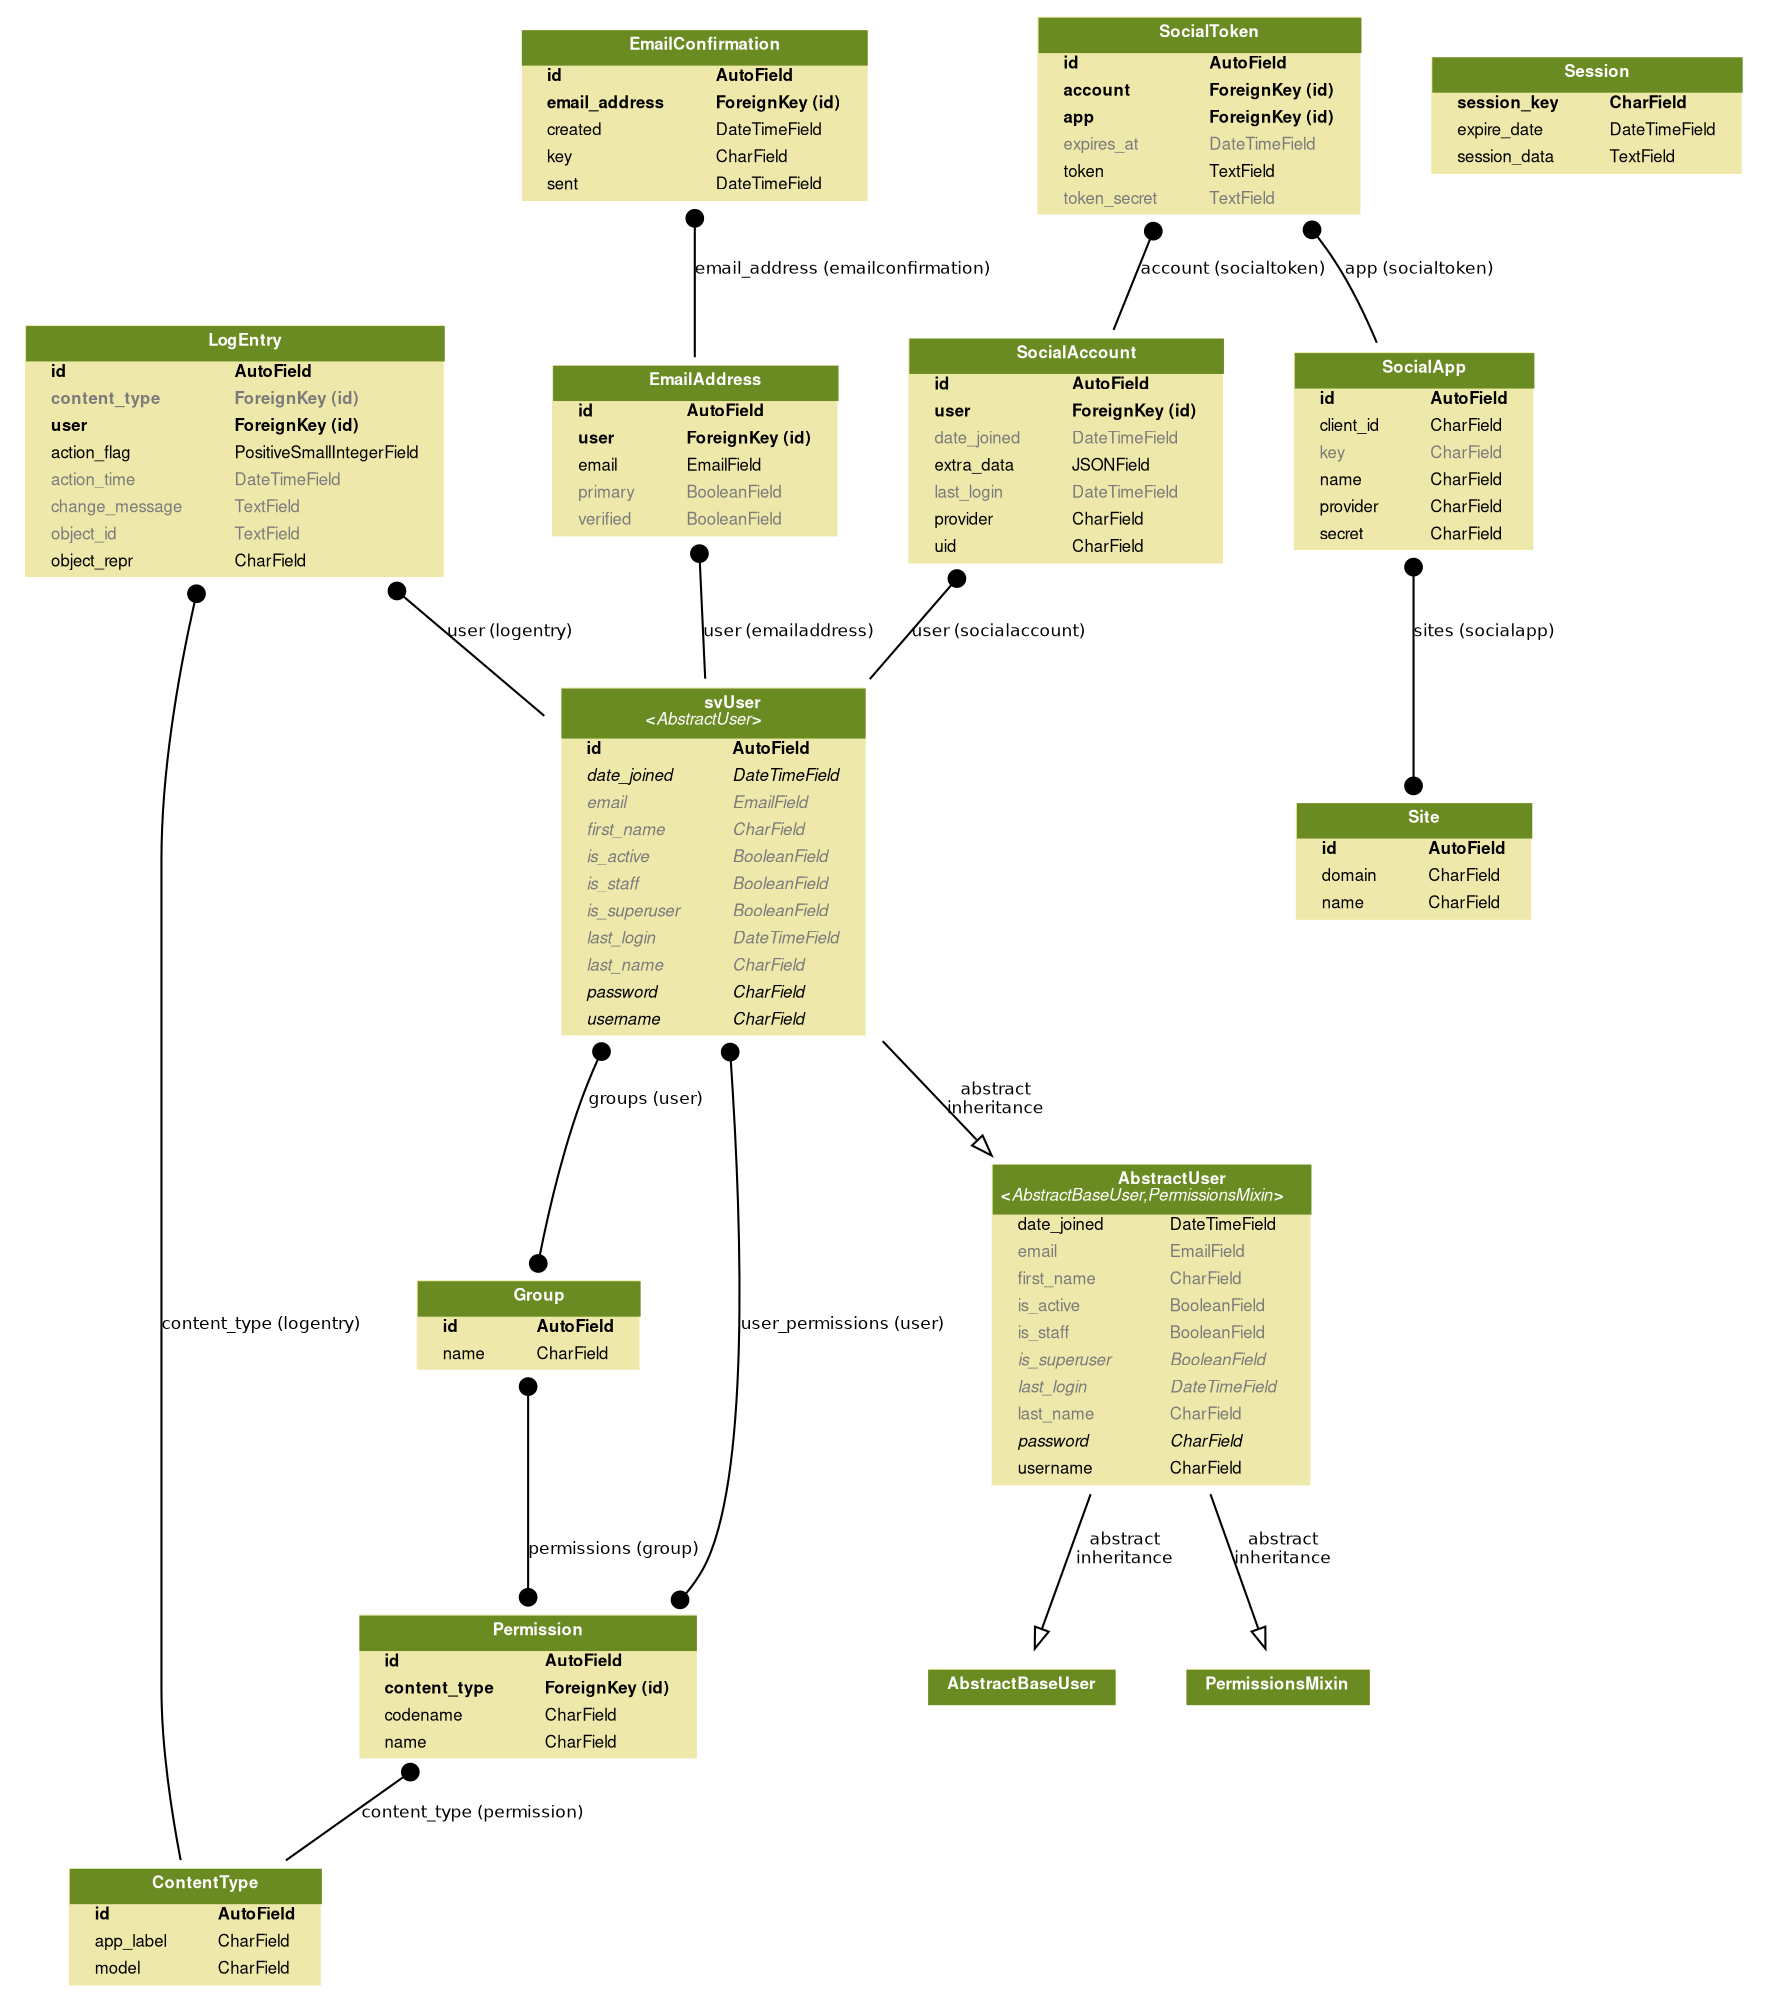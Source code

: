 digraph model_graph {
  // Dotfile by Django-Extensions graph_models
  // Created: 2015-06-09 21:45
  // Cli Options: --all

  fontname = "Helvetica"
  fontsize = 8
  splines  = true

  node [
    fontname = "Helvetica"
    fontsize = 8
    shape = "plaintext"
  ]

  edge [
    fontname = "Helvetica"
    fontsize = 8
  ]

  // Labels


  django_contrib_admin_models_LogEntry [label=<
    <TABLE BGCOLOR="palegoldenrod" BORDER="0" CELLBORDER="0" CELLSPACING="0">
    <TR><TD COLSPAN="2" CELLPADDING="4" ALIGN="CENTER" BGCOLOR="olivedrab4">
    <FONT FACE="Helvetica Bold" COLOR="white">
    LogEntry
    </FONT></TD></TR>
  
    <TR><TD ALIGN="LEFT" BORDER="0">
    <FONT FACE="Helvetica Bold">id</FONT>
    </TD><TD ALIGN="LEFT">
    <FONT FACE="Helvetica Bold">AutoField</FONT>
    </TD></TR>
  
    <TR><TD ALIGN="LEFT" BORDER="0">
    <FONT COLOR="#7B7B7B" FACE="Helvetica Bold">content_type</FONT>
    </TD><TD ALIGN="LEFT">
    <FONT COLOR="#7B7B7B" FACE="Helvetica Bold">ForeignKey (id)</FONT>
    </TD></TR>
  
    <TR><TD ALIGN="LEFT" BORDER="0">
    <FONT FACE="Helvetica Bold">user</FONT>
    </TD><TD ALIGN="LEFT">
    <FONT FACE="Helvetica Bold">ForeignKey (id)</FONT>
    </TD></TR>
  
    <TR><TD ALIGN="LEFT" BORDER="0">
    <FONT FACE="Helvetica ">action_flag</FONT>
    </TD><TD ALIGN="LEFT">
    <FONT FACE="Helvetica ">PositiveSmallIntegerField</FONT>
    </TD></TR>
  
    <TR><TD ALIGN="LEFT" BORDER="0">
    <FONT COLOR="#7B7B7B" FACE="Helvetica ">action_time</FONT>
    </TD><TD ALIGN="LEFT">
    <FONT COLOR="#7B7B7B" FACE="Helvetica ">DateTimeField</FONT>
    </TD></TR>
  
    <TR><TD ALIGN="LEFT" BORDER="0">
    <FONT COLOR="#7B7B7B" FACE="Helvetica ">change_message</FONT>
    </TD><TD ALIGN="LEFT">
    <FONT COLOR="#7B7B7B" FACE="Helvetica ">TextField</FONT>
    </TD></TR>
  
    <TR><TD ALIGN="LEFT" BORDER="0">
    <FONT COLOR="#7B7B7B" FACE="Helvetica ">object_id</FONT>
    </TD><TD ALIGN="LEFT">
    <FONT COLOR="#7B7B7B" FACE="Helvetica ">TextField</FONT>
    </TD></TR>
  
    <TR><TD ALIGN="LEFT" BORDER="0">
    <FONT FACE="Helvetica ">object_repr</FONT>
    </TD><TD ALIGN="LEFT">
    <FONT FACE="Helvetica ">CharField</FONT>
    </TD></TR>
  
    </TABLE>
    >]




  django_contrib_auth_models_Permission [label=<
    <TABLE BGCOLOR="palegoldenrod" BORDER="0" CELLBORDER="0" CELLSPACING="0">
    <TR><TD COLSPAN="2" CELLPADDING="4" ALIGN="CENTER" BGCOLOR="olivedrab4">
    <FONT FACE="Helvetica Bold" COLOR="white">
    Permission
    </FONT></TD></TR>
  
    <TR><TD ALIGN="LEFT" BORDER="0">
    <FONT FACE="Helvetica Bold">id</FONT>
    </TD><TD ALIGN="LEFT">
    <FONT FACE="Helvetica Bold">AutoField</FONT>
    </TD></TR>
  
    <TR><TD ALIGN="LEFT" BORDER="0">
    <FONT FACE="Helvetica Bold">content_type</FONT>
    </TD><TD ALIGN="LEFT">
    <FONT FACE="Helvetica Bold">ForeignKey (id)</FONT>
    </TD></TR>
  
    <TR><TD ALIGN="LEFT" BORDER="0">
    <FONT FACE="Helvetica ">codename</FONT>
    </TD><TD ALIGN="LEFT">
    <FONT FACE="Helvetica ">CharField</FONT>
    </TD></TR>
  
    <TR><TD ALIGN="LEFT" BORDER="0">
    <FONT FACE="Helvetica ">name</FONT>
    </TD><TD ALIGN="LEFT">
    <FONT FACE="Helvetica ">CharField</FONT>
    </TD></TR>
  
    </TABLE>
    >]

  django_contrib_auth_models_Group [label=<
    <TABLE BGCOLOR="palegoldenrod" BORDER="0" CELLBORDER="0" CELLSPACING="0">
    <TR><TD COLSPAN="2" CELLPADDING="4" ALIGN="CENTER" BGCOLOR="olivedrab4">
    <FONT FACE="Helvetica Bold" COLOR="white">
    Group
    </FONT></TD></TR>
  
    <TR><TD ALIGN="LEFT" BORDER="0">
    <FONT FACE="Helvetica Bold">id</FONT>
    </TD><TD ALIGN="LEFT">
    <FONT FACE="Helvetica Bold">AutoField</FONT>
    </TD></TR>
  
    <TR><TD ALIGN="LEFT" BORDER="0">
    <FONT FACE="Helvetica ">name</FONT>
    </TD><TD ALIGN="LEFT">
    <FONT FACE="Helvetica ">CharField</FONT>
    </TD></TR>
  
    </TABLE>
    >]




  django_contrib_contenttypes_models_ContentType [label=<
    <TABLE BGCOLOR="palegoldenrod" BORDER="0" CELLBORDER="0" CELLSPACING="0">
    <TR><TD COLSPAN="2" CELLPADDING="4" ALIGN="CENTER" BGCOLOR="olivedrab4">
    <FONT FACE="Helvetica Bold" COLOR="white">
    ContentType
    </FONT></TD></TR>
  
    <TR><TD ALIGN="LEFT" BORDER="0">
    <FONT FACE="Helvetica Bold">id</FONT>
    </TD><TD ALIGN="LEFT">
    <FONT FACE="Helvetica Bold">AutoField</FONT>
    </TD></TR>
  
    <TR><TD ALIGN="LEFT" BORDER="0">
    <FONT FACE="Helvetica ">app_label</FONT>
    </TD><TD ALIGN="LEFT">
    <FONT FACE="Helvetica ">CharField</FONT>
    </TD></TR>
  
    <TR><TD ALIGN="LEFT" BORDER="0">
    <FONT FACE="Helvetica ">model</FONT>
    </TD><TD ALIGN="LEFT">
    <FONT FACE="Helvetica ">CharField</FONT>
    </TD></TR>
  
    </TABLE>
    >]




  django_contrib_sessions_models_Session [label=<
    <TABLE BGCOLOR="palegoldenrod" BORDER="0" CELLBORDER="0" CELLSPACING="0">
    <TR><TD COLSPAN="2" CELLPADDING="4" ALIGN="CENTER" BGCOLOR="olivedrab4">
    <FONT FACE="Helvetica Bold" COLOR="white">
    Session
    </FONT></TD></TR>
  
    <TR><TD ALIGN="LEFT" BORDER="0">
    <FONT FACE="Helvetica Bold">session_key</FONT>
    </TD><TD ALIGN="LEFT">
    <FONT FACE="Helvetica Bold">CharField</FONT>
    </TD></TR>
  
    <TR><TD ALIGN="LEFT" BORDER="0">
    <FONT FACE="Helvetica ">expire_date</FONT>
    </TD><TD ALIGN="LEFT">
    <FONT FACE="Helvetica ">DateTimeField</FONT>
    </TD></TR>
  
    <TR><TD ALIGN="LEFT" BORDER="0">
    <FONT FACE="Helvetica ">session_data</FONT>
    </TD><TD ALIGN="LEFT">
    <FONT FACE="Helvetica ">TextField</FONT>
    </TD></TR>
  
    </TABLE>
    >]




  django_contrib_sites_models_Site [label=<
    <TABLE BGCOLOR="palegoldenrod" BORDER="0" CELLBORDER="0" CELLSPACING="0">
    <TR><TD COLSPAN="2" CELLPADDING="4" ALIGN="CENTER" BGCOLOR="olivedrab4">
    <FONT FACE="Helvetica Bold" COLOR="white">
    Site
    </FONT></TD></TR>
  
    <TR><TD ALIGN="LEFT" BORDER="0">
    <FONT FACE="Helvetica Bold">id</FONT>
    </TD><TD ALIGN="LEFT">
    <FONT FACE="Helvetica Bold">AutoField</FONT>
    </TD></TR>
  
    <TR><TD ALIGN="LEFT" BORDER="0">
    <FONT FACE="Helvetica ">domain</FONT>
    </TD><TD ALIGN="LEFT">
    <FONT FACE="Helvetica ">CharField</FONT>
    </TD></TR>
  
    <TR><TD ALIGN="LEFT" BORDER="0">
    <FONT FACE="Helvetica ">name</FONT>
    </TD><TD ALIGN="LEFT">
    <FONT FACE="Helvetica ">CharField</FONT>
    </TD></TR>
  
    </TABLE>
    >]




  allauth_account_models_EmailAddress [label=<
    <TABLE BGCOLOR="palegoldenrod" BORDER="0" CELLBORDER="0" CELLSPACING="0">
    <TR><TD COLSPAN="2" CELLPADDING="4" ALIGN="CENTER" BGCOLOR="olivedrab4">
    <FONT FACE="Helvetica Bold" COLOR="white">
    EmailAddress
    </FONT></TD></TR>
  
    <TR><TD ALIGN="LEFT" BORDER="0">
    <FONT FACE="Helvetica Bold">id</FONT>
    </TD><TD ALIGN="LEFT">
    <FONT FACE="Helvetica Bold">AutoField</FONT>
    </TD></TR>
  
    <TR><TD ALIGN="LEFT" BORDER="0">
    <FONT FACE="Helvetica Bold">user</FONT>
    </TD><TD ALIGN="LEFT">
    <FONT FACE="Helvetica Bold">ForeignKey (id)</FONT>
    </TD></TR>
  
    <TR><TD ALIGN="LEFT" BORDER="0">
    <FONT FACE="Helvetica ">email</FONT>
    </TD><TD ALIGN="LEFT">
    <FONT FACE="Helvetica ">EmailField</FONT>
    </TD></TR>
  
    <TR><TD ALIGN="LEFT" BORDER="0">
    <FONT COLOR="#7B7B7B" FACE="Helvetica ">primary</FONT>
    </TD><TD ALIGN="LEFT">
    <FONT COLOR="#7B7B7B" FACE="Helvetica ">BooleanField</FONT>
    </TD></TR>
  
    <TR><TD ALIGN="LEFT" BORDER="0">
    <FONT COLOR="#7B7B7B" FACE="Helvetica ">verified</FONT>
    </TD><TD ALIGN="LEFT">
    <FONT COLOR="#7B7B7B" FACE="Helvetica ">BooleanField</FONT>
    </TD></TR>
  
    </TABLE>
    >]

  allauth_account_models_EmailConfirmation [label=<
    <TABLE BGCOLOR="palegoldenrod" BORDER="0" CELLBORDER="0" CELLSPACING="0">
    <TR><TD COLSPAN="2" CELLPADDING="4" ALIGN="CENTER" BGCOLOR="olivedrab4">
    <FONT FACE="Helvetica Bold" COLOR="white">
    EmailConfirmation
    </FONT></TD></TR>
  
    <TR><TD ALIGN="LEFT" BORDER="0">
    <FONT FACE="Helvetica Bold">id</FONT>
    </TD><TD ALIGN="LEFT">
    <FONT FACE="Helvetica Bold">AutoField</FONT>
    </TD></TR>
  
    <TR><TD ALIGN="LEFT" BORDER="0">
    <FONT FACE="Helvetica Bold">email_address</FONT>
    </TD><TD ALIGN="LEFT">
    <FONT FACE="Helvetica Bold">ForeignKey (id)</FONT>
    </TD></TR>
  
    <TR><TD ALIGN="LEFT" BORDER="0">
    <FONT FACE="Helvetica ">created</FONT>
    </TD><TD ALIGN="LEFT">
    <FONT FACE="Helvetica ">DateTimeField</FONT>
    </TD></TR>
  
    <TR><TD ALIGN="LEFT" BORDER="0">
    <FONT FACE="Helvetica ">key</FONT>
    </TD><TD ALIGN="LEFT">
    <FONT FACE="Helvetica ">CharField</FONT>
    </TD></TR>
  
    <TR><TD ALIGN="LEFT" BORDER="0">
    <FONT FACE="Helvetica ">sent</FONT>
    </TD><TD ALIGN="LEFT">
    <FONT FACE="Helvetica ">DateTimeField</FONT>
    </TD></TR>
  
    </TABLE>
    >]




  allauth_socialaccount_models_SocialApp [label=<
    <TABLE BGCOLOR="palegoldenrod" BORDER="0" CELLBORDER="0" CELLSPACING="0">
    <TR><TD COLSPAN="2" CELLPADDING="4" ALIGN="CENTER" BGCOLOR="olivedrab4">
    <FONT FACE="Helvetica Bold" COLOR="white">
    SocialApp
    </FONT></TD></TR>
  
    <TR><TD ALIGN="LEFT" BORDER="0">
    <FONT FACE="Helvetica Bold">id</FONT>
    </TD><TD ALIGN="LEFT">
    <FONT FACE="Helvetica Bold">AutoField</FONT>
    </TD></TR>
  
    <TR><TD ALIGN="LEFT" BORDER="0">
    <FONT FACE="Helvetica ">client_id</FONT>
    </TD><TD ALIGN="LEFT">
    <FONT FACE="Helvetica ">CharField</FONT>
    </TD></TR>
  
    <TR><TD ALIGN="LEFT" BORDER="0">
    <FONT COLOR="#7B7B7B" FACE="Helvetica ">key</FONT>
    </TD><TD ALIGN="LEFT">
    <FONT COLOR="#7B7B7B" FACE="Helvetica ">CharField</FONT>
    </TD></TR>
  
    <TR><TD ALIGN="LEFT" BORDER="0">
    <FONT FACE="Helvetica ">name</FONT>
    </TD><TD ALIGN="LEFT">
    <FONT FACE="Helvetica ">CharField</FONT>
    </TD></TR>
  
    <TR><TD ALIGN="LEFT" BORDER="0">
    <FONT FACE="Helvetica ">provider</FONT>
    </TD><TD ALIGN="LEFT">
    <FONT FACE="Helvetica ">CharField</FONT>
    </TD></TR>
  
    <TR><TD ALIGN="LEFT" BORDER="0">
    <FONT FACE="Helvetica ">secret</FONT>
    </TD><TD ALIGN="LEFT">
    <FONT FACE="Helvetica ">CharField</FONT>
    </TD></TR>
  
    </TABLE>
    >]

  allauth_socialaccount_models_SocialAccount [label=<
    <TABLE BGCOLOR="palegoldenrod" BORDER="0" CELLBORDER="0" CELLSPACING="0">
    <TR><TD COLSPAN="2" CELLPADDING="4" ALIGN="CENTER" BGCOLOR="olivedrab4">
    <FONT FACE="Helvetica Bold" COLOR="white">
    SocialAccount
    </FONT></TD></TR>
  
    <TR><TD ALIGN="LEFT" BORDER="0">
    <FONT FACE="Helvetica Bold">id</FONT>
    </TD><TD ALIGN="LEFT">
    <FONT FACE="Helvetica Bold">AutoField</FONT>
    </TD></TR>
  
    <TR><TD ALIGN="LEFT" BORDER="0">
    <FONT FACE="Helvetica Bold">user</FONT>
    </TD><TD ALIGN="LEFT">
    <FONT FACE="Helvetica Bold">ForeignKey (id)</FONT>
    </TD></TR>
  
    <TR><TD ALIGN="LEFT" BORDER="0">
    <FONT COLOR="#7B7B7B" FACE="Helvetica ">date_joined</FONT>
    </TD><TD ALIGN="LEFT">
    <FONT COLOR="#7B7B7B" FACE="Helvetica ">DateTimeField</FONT>
    </TD></TR>
  
    <TR><TD ALIGN="LEFT" BORDER="0">
    <FONT FACE="Helvetica ">extra_data</FONT>
    </TD><TD ALIGN="LEFT">
    <FONT FACE="Helvetica ">JSONField</FONT>
    </TD></TR>
  
    <TR><TD ALIGN="LEFT" BORDER="0">
    <FONT COLOR="#7B7B7B" FACE="Helvetica ">last_login</FONT>
    </TD><TD ALIGN="LEFT">
    <FONT COLOR="#7B7B7B" FACE="Helvetica ">DateTimeField</FONT>
    </TD></TR>
  
    <TR><TD ALIGN="LEFT" BORDER="0">
    <FONT FACE="Helvetica ">provider</FONT>
    </TD><TD ALIGN="LEFT">
    <FONT FACE="Helvetica ">CharField</FONT>
    </TD></TR>
  
    <TR><TD ALIGN="LEFT" BORDER="0">
    <FONT FACE="Helvetica ">uid</FONT>
    </TD><TD ALIGN="LEFT">
    <FONT FACE="Helvetica ">CharField</FONT>
    </TD></TR>
  
    </TABLE>
    >]

  allauth_socialaccount_models_SocialToken [label=<
    <TABLE BGCOLOR="palegoldenrod" BORDER="0" CELLBORDER="0" CELLSPACING="0">
    <TR><TD COLSPAN="2" CELLPADDING="4" ALIGN="CENTER" BGCOLOR="olivedrab4">
    <FONT FACE="Helvetica Bold" COLOR="white">
    SocialToken
    </FONT></TD></TR>
  
    <TR><TD ALIGN="LEFT" BORDER="0">
    <FONT FACE="Helvetica Bold">id</FONT>
    </TD><TD ALIGN="LEFT">
    <FONT FACE="Helvetica Bold">AutoField</FONT>
    </TD></TR>
  
    <TR><TD ALIGN="LEFT" BORDER="0">
    <FONT FACE="Helvetica Bold">account</FONT>
    </TD><TD ALIGN="LEFT">
    <FONT FACE="Helvetica Bold">ForeignKey (id)</FONT>
    </TD></TR>
  
    <TR><TD ALIGN="LEFT" BORDER="0">
    <FONT FACE="Helvetica Bold">app</FONT>
    </TD><TD ALIGN="LEFT">
    <FONT FACE="Helvetica Bold">ForeignKey (id)</FONT>
    </TD></TR>
  
    <TR><TD ALIGN="LEFT" BORDER="0">
    <FONT COLOR="#7B7B7B" FACE="Helvetica ">expires_at</FONT>
    </TD><TD ALIGN="LEFT">
    <FONT COLOR="#7B7B7B" FACE="Helvetica ">DateTimeField</FONT>
    </TD></TR>
  
    <TR><TD ALIGN="LEFT" BORDER="0">
    <FONT FACE="Helvetica ">token</FONT>
    </TD><TD ALIGN="LEFT">
    <FONT FACE="Helvetica ">TextField</FONT>
    </TD></TR>
  
    <TR><TD ALIGN="LEFT" BORDER="0">
    <FONT COLOR="#7B7B7B" FACE="Helvetica ">token_secret</FONT>
    </TD><TD ALIGN="LEFT">
    <FONT COLOR="#7B7B7B" FACE="Helvetica ">TextField</FONT>
    </TD></TR>
  
    </TABLE>
    >]




  django_contrib_auth_models_AbstractUser [label=<
    <TABLE BGCOLOR="palegoldenrod" BORDER="0" CELLBORDER="0" CELLSPACING="0">
    <TR><TD COLSPAN="2" CELLPADDING="4" ALIGN="CENTER" BGCOLOR="olivedrab4">
    <FONT FACE="Helvetica Bold" COLOR="white">
    AbstractUser<BR/>&lt;<FONT FACE="Helvetica Italic">AbstractBaseUser,PermissionsMixin</FONT>&gt;
    </FONT></TD></TR>
  
    <TR><TD ALIGN="LEFT" BORDER="0">
    <FONT FACE="Helvetica ">date_joined</FONT>
    </TD><TD ALIGN="LEFT">
    <FONT FACE="Helvetica ">DateTimeField</FONT>
    </TD></TR>
  
    <TR><TD ALIGN="LEFT" BORDER="0">
    <FONT COLOR="#7B7B7B" FACE="Helvetica ">email</FONT>
    </TD><TD ALIGN="LEFT">
    <FONT COLOR="#7B7B7B" FACE="Helvetica ">EmailField</FONT>
    </TD></TR>
  
    <TR><TD ALIGN="LEFT" BORDER="0">
    <FONT COLOR="#7B7B7B" FACE="Helvetica ">first_name</FONT>
    </TD><TD ALIGN="LEFT">
    <FONT COLOR="#7B7B7B" FACE="Helvetica ">CharField</FONT>
    </TD></TR>
  
    <TR><TD ALIGN="LEFT" BORDER="0">
    <FONT COLOR="#7B7B7B" FACE="Helvetica ">is_active</FONT>
    </TD><TD ALIGN="LEFT">
    <FONT COLOR="#7B7B7B" FACE="Helvetica ">BooleanField</FONT>
    </TD></TR>
  
    <TR><TD ALIGN="LEFT" BORDER="0">
    <FONT COLOR="#7B7B7B" FACE="Helvetica ">is_staff</FONT>
    </TD><TD ALIGN="LEFT">
    <FONT COLOR="#7B7B7B" FACE="Helvetica ">BooleanField</FONT>
    </TD></TR>
  
    <TR><TD ALIGN="LEFT" BORDER="0">
    <FONT COLOR="#7B7B7B" FACE="Helvetica Italic">is_superuser</FONT>
    </TD><TD ALIGN="LEFT">
    <FONT COLOR="#7B7B7B" FACE="Helvetica Italic">BooleanField</FONT>
    </TD></TR>
  
    <TR><TD ALIGN="LEFT" BORDER="0">
    <FONT COLOR="#7B7B7B" FACE="Helvetica Italic">last_login</FONT>
    </TD><TD ALIGN="LEFT">
    <FONT COLOR="#7B7B7B" FACE="Helvetica Italic">DateTimeField</FONT>
    </TD></TR>
  
    <TR><TD ALIGN="LEFT" BORDER="0">
    <FONT COLOR="#7B7B7B" FACE="Helvetica ">last_name</FONT>
    </TD><TD ALIGN="LEFT">
    <FONT COLOR="#7B7B7B" FACE="Helvetica ">CharField</FONT>
    </TD></TR>
  
    <TR><TD ALIGN="LEFT" BORDER="0">
    <FONT FACE="Helvetica Italic">password</FONT>
    </TD><TD ALIGN="LEFT">
    <FONT FACE="Helvetica Italic">CharField</FONT>
    </TD></TR>
  
    <TR><TD ALIGN="LEFT" BORDER="0">
    <FONT FACE="Helvetica ">username</FONT>
    </TD><TD ALIGN="LEFT">
    <FONT FACE="Helvetica ">CharField</FONT>
    </TD></TR>
  
    </TABLE>
    >]

  member_models_svUser [label=<
    <TABLE BGCOLOR="palegoldenrod" BORDER="0" CELLBORDER="0" CELLSPACING="0">
    <TR><TD COLSPAN="2" CELLPADDING="4" ALIGN="CENTER" BGCOLOR="olivedrab4">
    <FONT FACE="Helvetica Bold" COLOR="white">
    svUser<BR/>&lt;<FONT FACE="Helvetica Italic">AbstractUser</FONT>&gt;
    </FONT></TD></TR>
  
    <TR><TD ALIGN="LEFT" BORDER="0">
    <FONT FACE="Helvetica Bold">id</FONT>
    </TD><TD ALIGN="LEFT">
    <FONT FACE="Helvetica Bold">AutoField</FONT>
    </TD></TR>
  
    <TR><TD ALIGN="LEFT" BORDER="0">
    <FONT FACE="Helvetica Italic">date_joined</FONT>
    </TD><TD ALIGN="LEFT">
    <FONT FACE="Helvetica Italic">DateTimeField</FONT>
    </TD></TR>
  
    <TR><TD ALIGN="LEFT" BORDER="0">
    <FONT COLOR="#7B7B7B" FACE="Helvetica Italic">email</FONT>
    </TD><TD ALIGN="LEFT">
    <FONT COLOR="#7B7B7B" FACE="Helvetica Italic">EmailField</FONT>
    </TD></TR>
  
    <TR><TD ALIGN="LEFT" BORDER="0">
    <FONT COLOR="#7B7B7B" FACE="Helvetica Italic">first_name</FONT>
    </TD><TD ALIGN="LEFT">
    <FONT COLOR="#7B7B7B" FACE="Helvetica Italic">CharField</FONT>
    </TD></TR>
  
    <TR><TD ALIGN="LEFT" BORDER="0">
    <FONT COLOR="#7B7B7B" FACE="Helvetica Italic">is_active</FONT>
    </TD><TD ALIGN="LEFT">
    <FONT COLOR="#7B7B7B" FACE="Helvetica Italic">BooleanField</FONT>
    </TD></TR>
  
    <TR><TD ALIGN="LEFT" BORDER="0">
    <FONT COLOR="#7B7B7B" FACE="Helvetica Italic">is_staff</FONT>
    </TD><TD ALIGN="LEFT">
    <FONT COLOR="#7B7B7B" FACE="Helvetica Italic">BooleanField</FONT>
    </TD></TR>
  
    <TR><TD ALIGN="LEFT" BORDER="0">
    <FONT COLOR="#7B7B7B" FACE="Helvetica Italic">is_superuser</FONT>
    </TD><TD ALIGN="LEFT">
    <FONT COLOR="#7B7B7B" FACE="Helvetica Italic">BooleanField</FONT>
    </TD></TR>
  
    <TR><TD ALIGN="LEFT" BORDER="0">
    <FONT COLOR="#7B7B7B" FACE="Helvetica Italic">last_login</FONT>
    </TD><TD ALIGN="LEFT">
    <FONT COLOR="#7B7B7B" FACE="Helvetica Italic">DateTimeField</FONT>
    </TD></TR>
  
    <TR><TD ALIGN="LEFT" BORDER="0">
    <FONT COLOR="#7B7B7B" FACE="Helvetica Italic">last_name</FONT>
    </TD><TD ALIGN="LEFT">
    <FONT COLOR="#7B7B7B" FACE="Helvetica Italic">CharField</FONT>
    </TD></TR>
  
    <TR><TD ALIGN="LEFT" BORDER="0">
    <FONT FACE="Helvetica Italic">password</FONT>
    </TD><TD ALIGN="LEFT">
    <FONT FACE="Helvetica Italic">CharField</FONT>
    </TD></TR>
  
    <TR><TD ALIGN="LEFT" BORDER="0">
    <FONT FACE="Helvetica Italic">username</FONT>
    </TD><TD ALIGN="LEFT">
    <FONT FACE="Helvetica Italic">CharField</FONT>
    </TD></TR>
  
    </TABLE>
    >]




  // Relations

  django_contrib_admin_models_LogEntry -> member_models_svUser
  [label="user (logentry)"] [arrowhead=none, arrowtail=dot, dir=both];

  django_contrib_admin_models_LogEntry -> django_contrib_contenttypes_models_ContentType
  [label="content_type (logentry)"] [arrowhead=none, arrowtail=dot, dir=both];

  django_contrib_auth_models_Permission -> django_contrib_contenttypes_models_ContentType
  [label="content_type (permission)"] [arrowhead=none, arrowtail=dot, dir=both];

  django_contrib_auth_models_Group -> django_contrib_auth_models_Permission
  [label="permissions (group)"] [arrowhead=dot arrowtail=dot, dir=both];

  allauth_account_models_EmailAddress -> member_models_svUser
  [label="user (emailaddress)"] [arrowhead=none, arrowtail=dot, dir=both];

  allauth_account_models_EmailConfirmation -> allauth_account_models_EmailAddress
  [label="email_address (emailconfirmation)"] [arrowhead=none, arrowtail=dot, dir=both];

  allauth_socialaccount_models_SocialApp -> django_contrib_sites_models_Site
  [label="sites (socialapp)"] [arrowhead=dot arrowtail=dot, dir=both];

  allauth_socialaccount_models_SocialAccount -> member_models_svUser
  [label="user (socialaccount)"] [arrowhead=none, arrowtail=dot, dir=both];

  allauth_socialaccount_models_SocialToken -> allauth_socialaccount_models_SocialApp
  [label="app (socialtoken)"] [arrowhead=none, arrowtail=dot, dir=both];

  allauth_socialaccount_models_SocialToken -> allauth_socialaccount_models_SocialAccount
  [label="account (socialtoken)"] [arrowhead=none, arrowtail=dot, dir=both];
  django_contrib_auth_models_AbstractBaseUser [label=<
  <TABLE BGCOLOR="palegoldenrod" BORDER="0" CELLBORDER="0" CELLSPACING="0">
  <TR><TD COLSPAN="2" CELLPADDING="4" ALIGN="CENTER" BGCOLOR="olivedrab4">
  <FONT FACE="Helvetica Bold" COLOR="white">AbstractBaseUser</FONT>
  </TD></TR>
  </TABLE>
  >]
  django_contrib_auth_models_AbstractUser -> django_contrib_auth_models_AbstractBaseUser
  [label="abstract\ninheritance"] [arrowhead=empty, arrowtail=none, dir=both];
  django_contrib_auth_models_PermissionsMixin [label=<
  <TABLE BGCOLOR="palegoldenrod" BORDER="0" CELLBORDER="0" CELLSPACING="0">
  <TR><TD COLSPAN="2" CELLPADDING="4" ALIGN="CENTER" BGCOLOR="olivedrab4">
  <FONT FACE="Helvetica Bold" COLOR="white">PermissionsMixin</FONT>
  </TD></TR>
  </TABLE>
  >]
  django_contrib_auth_models_AbstractUser -> django_contrib_auth_models_PermissionsMixin
  [label="abstract\ninheritance"] [arrowhead=empty, arrowtail=none, dir=both];

  member_models_svUser -> django_contrib_auth_models_Group
  [label="groups (user)"] [arrowhead=dot arrowtail=dot, dir=both];

  member_models_svUser -> django_contrib_auth_models_Permission
  [label="user_permissions (user)"] [arrowhead=dot arrowtail=dot, dir=both];

  member_models_svUser -> django_contrib_auth_models_AbstractUser
  [label="abstract\ninheritance"] [arrowhead=empty, arrowtail=none, dir=both];

}

